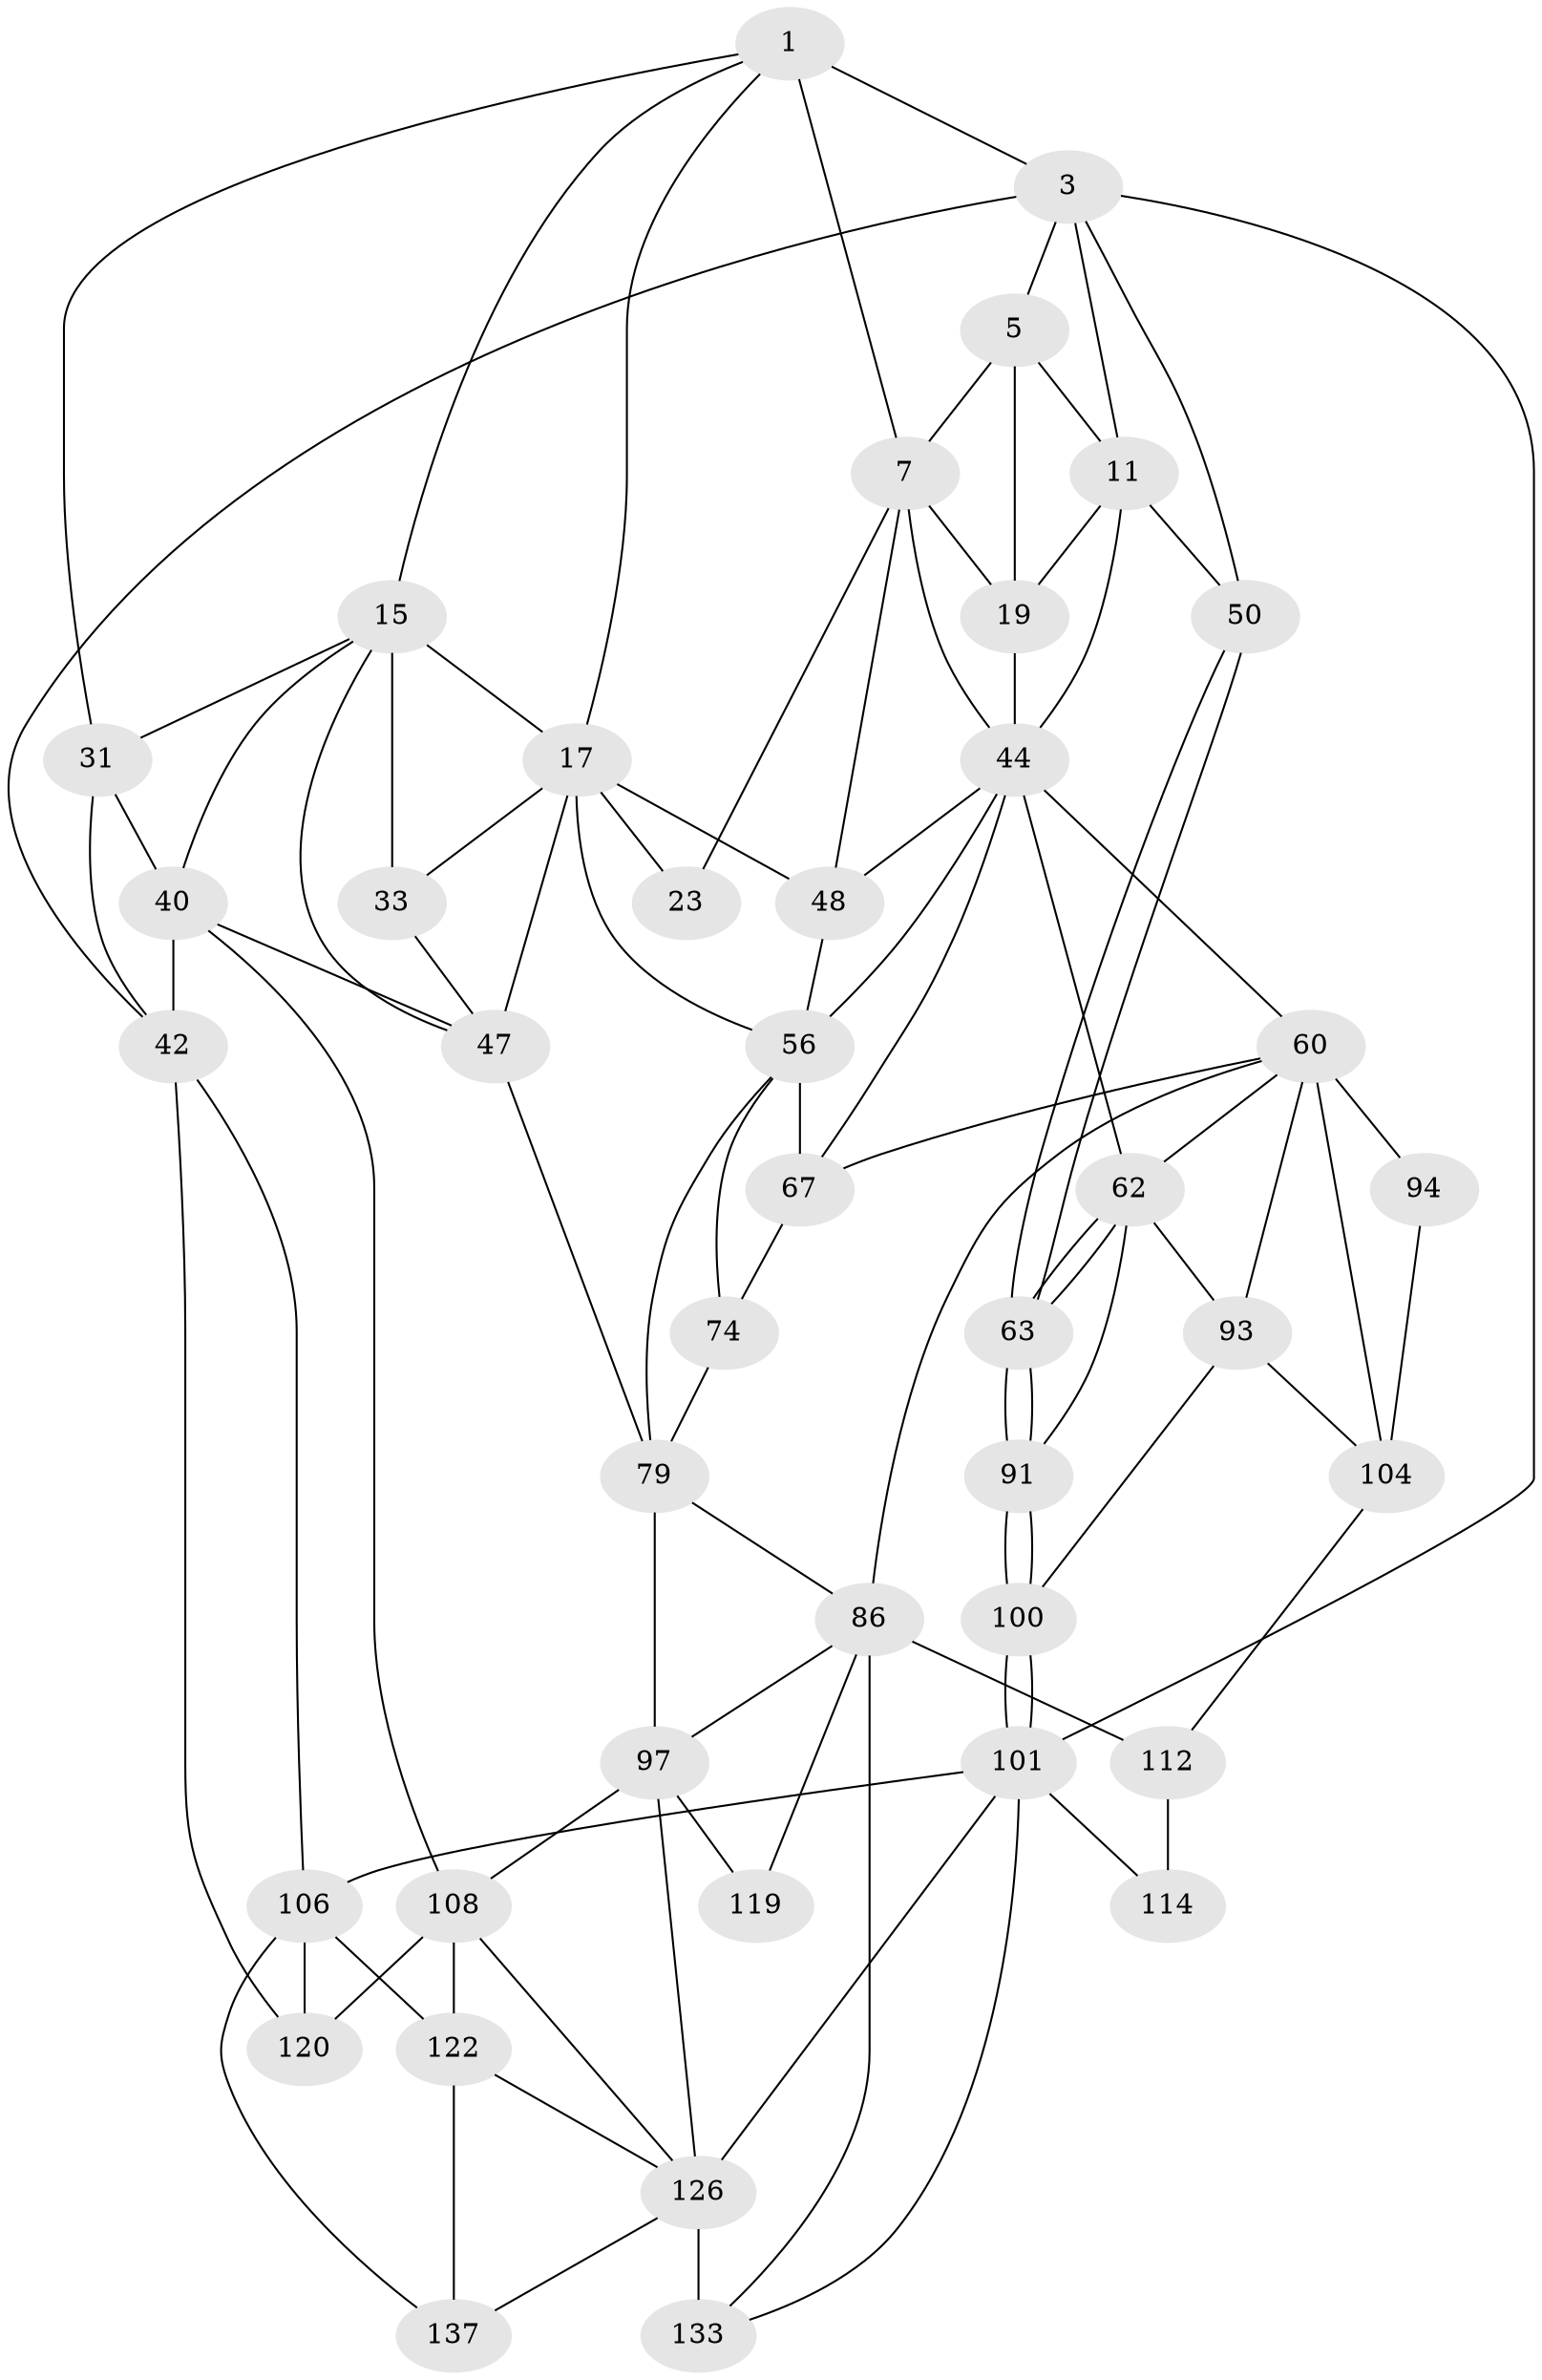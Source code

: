 // original degree distribution, {3: 0.014285714285714285, 5: 0.5571428571428572, 6: 0.20714285714285716, 4: 0.22142857142857142}
// Generated by graph-tools (version 1.1) at 2025/21/03/04/25 18:21:44]
// undirected, 42 vertices, 97 edges
graph export_dot {
graph [start="1"]
  node [color=gray90,style=filled];
  1 [pos="+0.5771407314653952+0",super="+6+2"];
  3 [pos="+1+0",super="+4+29"];
  5 [pos="+0.230338330464353+0",super="+9"];
  7 [pos="+0.4023956138795842+0.09571127824004735",super="+8+24"];
  11 [pos="+0.14260481853217372+0.05413257006245905",super="+12"];
  15 [pos="+0.848288955975134+0",super="+16+32"];
  17 [pos="+0.574792707857797+0.05017464425194398",super="+18+25"];
  19 [pos="+0.28624460112147326+0.14323300776788242",super="+20"];
  23 [pos="+0.5281234364897682+0.15568748726641687"];
  31 [pos="+0.8803456437730538+0.17078403714550908",super="+39"];
  33 [pos="+0.735853911270783+0.09974588653444273",super="+35"];
  40 [pos="+0.9487186174726648+0.3426484764427589",super="+77"];
  42 [pos="+1+0.33429287485572584",super="+81"];
  44 [pos="+0.3731594506232438+0.23965853031771903",super="+54+45"];
  47 [pos="+0.7597819803473056+0.32257789673642434",super="+75"];
  48 [pos="+0.4828440347535461+0.23849760342812348",super="+53"];
  50 [pos="+0+0.255607799386296"];
  56 [pos="+0.5776576076589707+0.3713494461243738",super="+70+57"];
  60 [pos="+0.2537906170996039+0.42860552296701127",super="+69+61"];
  62 [pos="+0.11799299793200675+0.3340710474545389",super="+65"];
  63 [pos="+0+0.34716991429639565"];
  67 [pos="+0.39513731863881707+0.36985115912852146",super="+71+68"];
  74 [pos="+0.3986525180600141+0.4563141541588906"];
  79 [pos="+0.5858377175690913+0.49541836165868325",super="+80+96"];
  86 [pos="+0.3570952115722191+0.5893876207751031",super="+87"];
  91 [pos="+0+0.49515076752228326"];
  93 [pos="+0.10154876257851271+0.497444651512752",super="+103"];
  94 [pos="+0.2270485722443184+0.5670154735824726"];
  97 [pos="+0.5697458462335154+0.5981053538066767",super="+98+111"];
  100 [pos="+0+0.7016403563219098"];
  101 [pos="+0+0.7825622821350896",super="+102+115"];
  104 [pos="+0.13530634264157573+0.612594218565739",super="+107"];
  106 [pos="+1+1",super="+129"];
  108 [pos="+0.839277655954063+0.5806624389126528",super="+121+109"];
  112 [pos="+0.3014961739927335+0.6219867788679638",super="+118+113"];
  114 [pos="+0.17702327813231544+0.8035076902761221"];
  119 [pos="+0.4504136787490618+0.7436792293176733"];
  120 [pos="+0.9020535267557658+0.7388260315959008"];
  122 [pos="+0.850869699051243+0.7912744012278256",super="+131"];
  126 [pos="+0.6393664979275794+0.8803820417339719",super="+127"];
  133 [pos="+0.33591216065504237+0.8268963968645728",super="+135"];
  137 [pos="+0.8235547179743526+0.9997055914520535"];
  1 -- 7;
  1 -- 17;
  1 -- 3 [weight=2];
  1 -- 15;
  1 -- 31;
  3 -- 50;
  3 -- 5;
  3 -- 11;
  3 -- 42;
  3 -- 101 [weight=2];
  5 -- 11;
  5 -- 7;
  5 -- 19;
  7 -- 19 [weight=2];
  7 -- 48;
  7 -- 23;
  7 -- 44;
  11 -- 50;
  11 -- 19 [weight=2];
  11 -- 44;
  15 -- 17;
  15 -- 33 [weight=2];
  15 -- 40;
  15 -- 47;
  15 -- 31;
  17 -- 23 [weight=2];
  17 -- 48;
  17 -- 33 [weight=2];
  17 -- 56;
  17 -- 47;
  19 -- 44;
  31 -- 40;
  31 -- 42;
  33 -- 47;
  40 -- 42;
  40 -- 108;
  40 -- 47;
  42 -- 120;
  42 -- 106;
  44 -- 67;
  44 -- 60 [weight=2];
  44 -- 48;
  44 -- 56;
  44 -- 62;
  47 -- 79 [weight=2];
  48 -- 56;
  50 -- 63;
  50 -- 63;
  56 -- 74;
  56 -- 67 [weight=2];
  56 -- 79;
  60 -- 67;
  60 -- 94 [weight=2];
  60 -- 104;
  60 -- 62;
  60 -- 93;
  60 -- 86;
  62 -- 63;
  62 -- 63;
  62 -- 91;
  62 -- 93;
  63 -- 91;
  63 -- 91;
  67 -- 74;
  74 -- 79;
  79 -- 97 [weight=2];
  79 -- 86;
  86 -- 112 [weight=2];
  86 -- 133;
  86 -- 119;
  86 -- 97;
  91 -- 100;
  91 -- 100;
  93 -- 104;
  93 -- 100;
  94 -- 104;
  97 -- 119 [weight=2];
  97 -- 108;
  97 -- 126;
  100 -- 101;
  100 -- 101;
  101 -- 106;
  101 -- 126 [weight=2];
  101 -- 114;
  101 -- 133;
  104 -- 112;
  106 -- 120;
  106 -- 137;
  106 -- 122;
  108 -- 120;
  108 -- 122 [weight=2];
  108 -- 126;
  112 -- 114 [weight=2];
  122 -- 137;
  122 -- 126;
  126 -- 133 [weight=3];
  126 -- 137;
}
